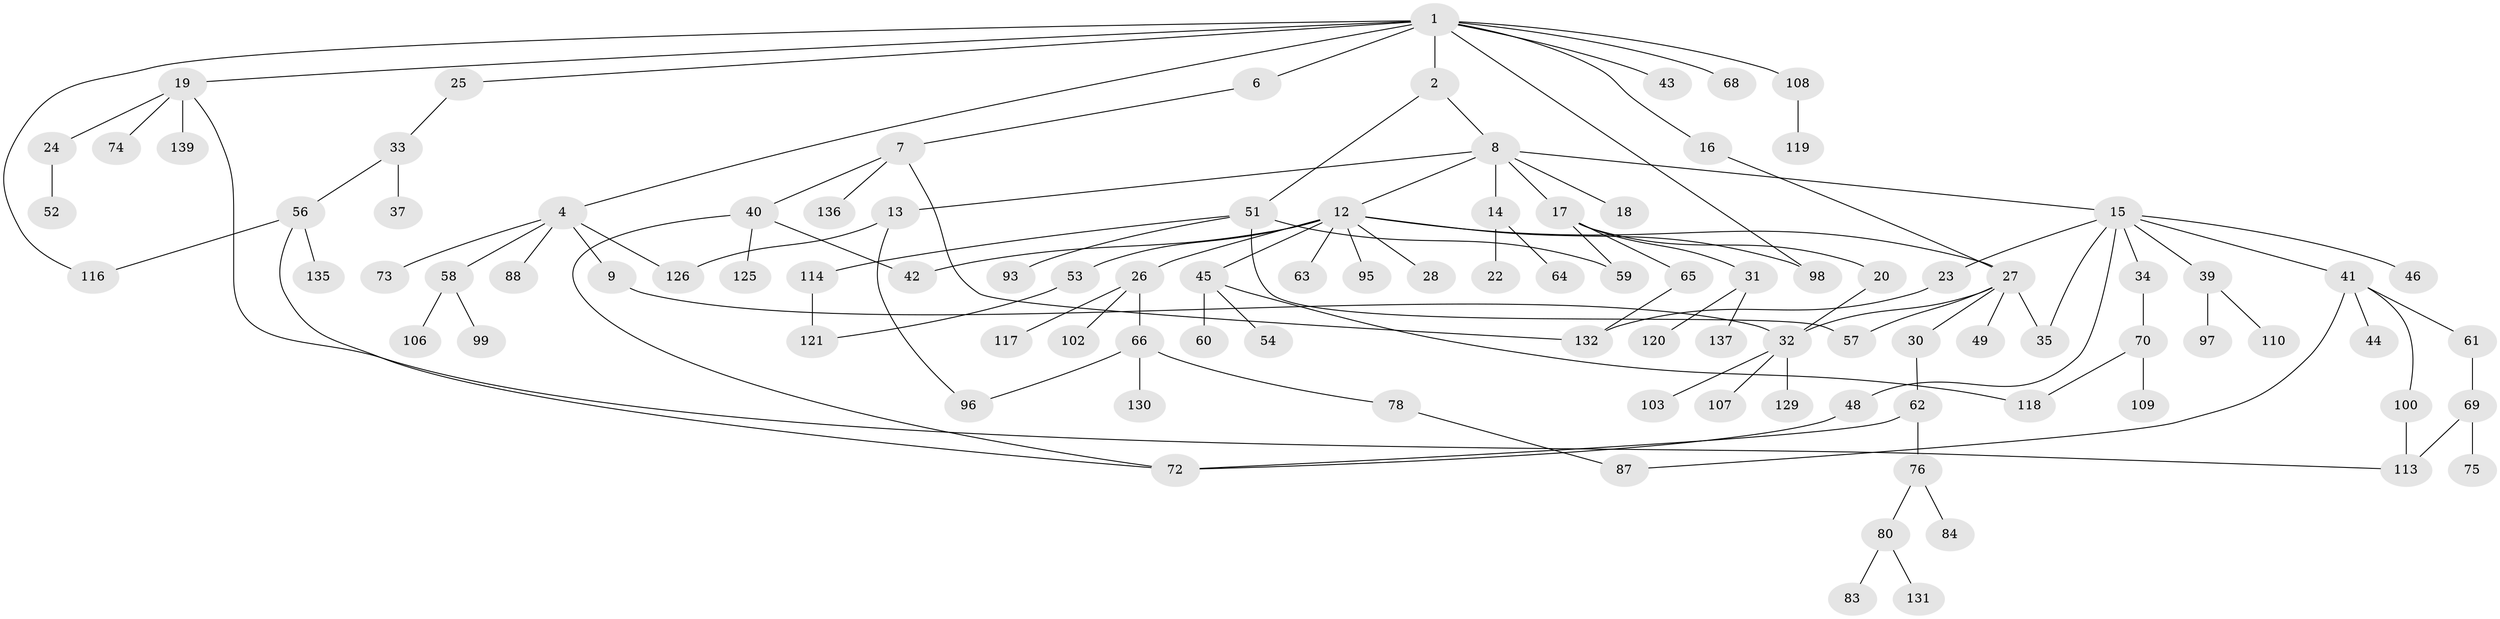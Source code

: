// Generated by graph-tools (version 1.1) at 2025/23/03/03/25 07:23:31]
// undirected, 101 vertices, 121 edges
graph export_dot {
graph [start="1"]
  node [color=gray90,style=filled];
  1 [super="+3"];
  2;
  4 [super="+5"];
  6;
  7 [super="+10"];
  8 [super="+11"];
  9;
  12 [super="+38"];
  13;
  14;
  15 [super="+21"];
  16 [super="+105"];
  17 [super="+36"];
  18;
  19 [super="+77"];
  20;
  22 [super="+104"];
  23;
  24 [super="+101"];
  25;
  26;
  27 [super="+29"];
  28;
  30;
  31 [super="+50"];
  32 [super="+134"];
  33;
  34;
  35 [super="+90"];
  37;
  39 [super="+91"];
  40 [super="+47"];
  41 [super="+67"];
  42;
  43;
  44;
  45 [super="+55"];
  46;
  48 [super="+112"];
  49;
  51 [super="+79"];
  52;
  53;
  54 [super="+81"];
  56 [super="+89"];
  57;
  58 [super="+86"];
  59;
  60;
  61 [super="+71"];
  62 [super="+92"];
  63;
  64;
  65 [super="+128"];
  66 [super="+85"];
  68;
  69 [super="+94"];
  70 [super="+82"];
  72 [super="+111"];
  73;
  74;
  75;
  76;
  78;
  80 [super="+115"];
  83 [super="+122"];
  84;
  87;
  88;
  93;
  95;
  96 [super="+123"];
  97;
  98;
  99;
  100;
  102;
  103;
  106;
  107;
  108;
  109;
  110 [super="+124"];
  113 [super="+127"];
  114;
  116;
  117 [super="+133"];
  118;
  119;
  120;
  121 [super="+138"];
  125;
  126;
  129;
  130;
  131;
  132;
  135;
  136;
  137;
  139;
  1 -- 2;
  1 -- 6;
  1 -- 25;
  1 -- 68;
  1 -- 108;
  1 -- 98;
  1 -- 116;
  1 -- 16;
  1 -- 19;
  1 -- 4;
  1 -- 43;
  2 -- 8;
  2 -- 51;
  4 -- 9;
  4 -- 88;
  4 -- 73;
  4 -- 58;
  4 -- 126;
  6 -- 7;
  7 -- 40;
  7 -- 136;
  7 -- 132;
  8 -- 14;
  8 -- 15;
  8 -- 18;
  8 -- 17;
  8 -- 12;
  8 -- 13;
  9 -- 32;
  12 -- 26;
  12 -- 28;
  12 -- 42;
  12 -- 45;
  12 -- 63;
  12 -- 98;
  12 -- 53;
  12 -- 27;
  12 -- 95;
  13 -- 96;
  13 -- 126;
  14 -- 22;
  14 -- 64;
  15 -- 39;
  15 -- 48;
  15 -- 34;
  15 -- 35;
  15 -- 23;
  15 -- 41;
  15 -- 46;
  16 -- 27;
  17 -- 20;
  17 -- 31;
  17 -- 65;
  17 -- 59;
  19 -- 24;
  19 -- 74;
  19 -- 139;
  19 -- 113;
  20 -- 32;
  23 -- 132;
  24 -- 52;
  25 -- 33;
  26 -- 66;
  26 -- 102;
  26 -- 117;
  27 -- 57;
  27 -- 49;
  27 -- 30;
  27 -- 32;
  27 -- 35;
  30 -- 62;
  31 -- 120;
  31 -- 137;
  32 -- 103;
  32 -- 107;
  32 -- 129;
  33 -- 37;
  33 -- 56;
  34 -- 70;
  39 -- 110;
  39 -- 97;
  40 -- 72;
  40 -- 42;
  40 -- 125;
  41 -- 44;
  41 -- 61;
  41 -- 100;
  41 -- 87;
  45 -- 54;
  45 -- 118;
  45 -- 60;
  48 -- 72;
  51 -- 59;
  51 -- 57;
  51 -- 114;
  51 -- 93;
  53 -- 121;
  56 -- 135;
  56 -- 72;
  56 -- 116;
  58 -- 99;
  58 -- 106;
  61 -- 69;
  62 -- 76;
  62 -- 72;
  65 -- 132;
  66 -- 78;
  66 -- 130;
  66 -- 96;
  69 -- 75;
  69 -- 113;
  70 -- 118;
  70 -- 109;
  76 -- 80;
  76 -- 84;
  78 -- 87;
  80 -- 83;
  80 -- 131;
  100 -- 113;
  108 -- 119;
  114 -- 121;
}
